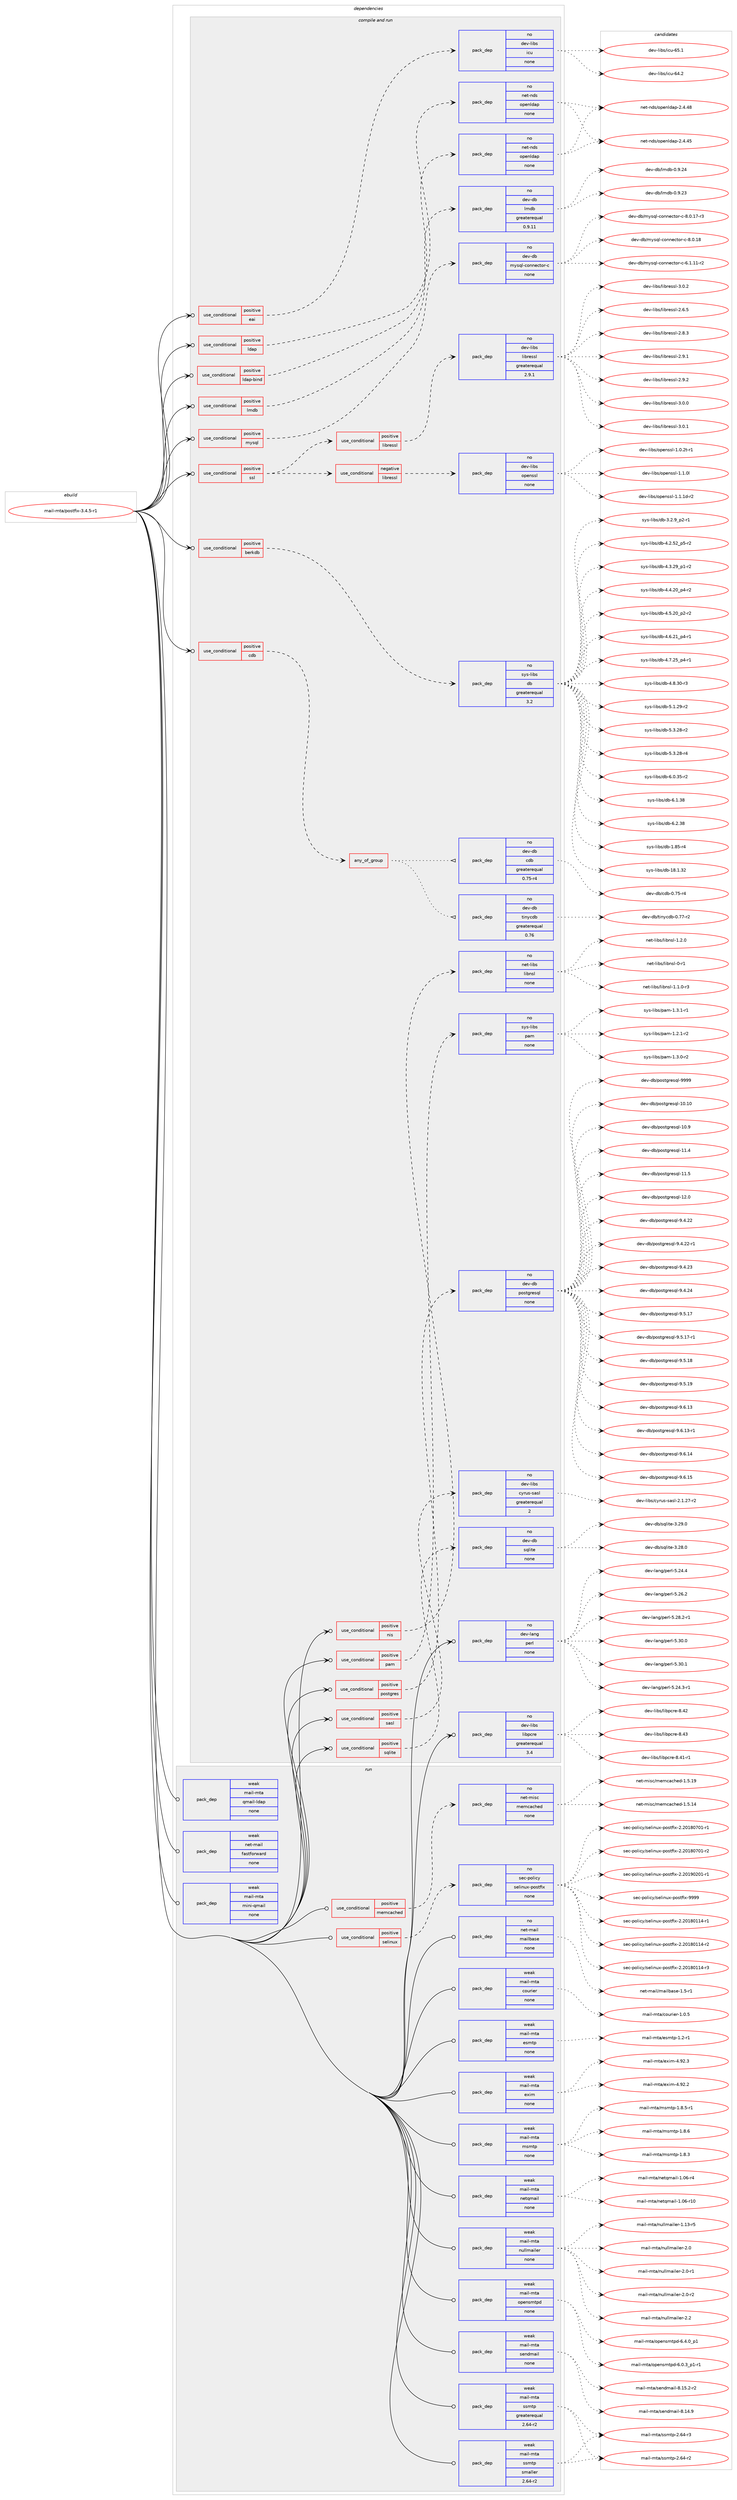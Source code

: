 digraph prolog {

# *************
# Graph options
# *************

newrank=true;
concentrate=true;
compound=true;
graph [rankdir=LR,fontname=Helvetica,fontsize=10,ranksep=1.5];#, ranksep=2.5, nodesep=0.2];
edge  [arrowhead=vee];
node  [fontname=Helvetica,fontsize=10];

# **********
# The ebuild
# **********

subgraph cluster_leftcol {
color=gray;
rank=same;
label=<<i>ebuild</i>>;
id [label="mail-mta/postfix-3.4.5-r1", color=red, width=4, href="../mail-mta/postfix-3.4.5-r1.svg"];
}

# ****************
# The dependencies
# ****************

subgraph cluster_midcol {
color=gray;
label=<<i>dependencies</i>>;
subgraph cluster_compile {
fillcolor="#eeeeee";
style=filled;
label=<<i>compile</i>>;
}
subgraph cluster_compileandrun {
fillcolor="#eeeeee";
style=filled;
label=<<i>compile and run</i>>;
subgraph cond188681 {
dependency774071 [label=<<TABLE BORDER="0" CELLBORDER="1" CELLSPACING="0" CELLPADDING="4"><TR><TD ROWSPAN="3" CELLPADDING="10">use_conditional</TD></TR><TR><TD>positive</TD></TR><TR><TD>berkdb</TD></TR></TABLE>>, shape=none, color=red];
subgraph pack571973 {
dependency774072 [label=<<TABLE BORDER="0" CELLBORDER="1" CELLSPACING="0" CELLPADDING="4" WIDTH="220"><TR><TD ROWSPAN="6" CELLPADDING="30">pack_dep</TD></TR><TR><TD WIDTH="110">no</TD></TR><TR><TD>sys-libs</TD></TR><TR><TD>db</TD></TR><TR><TD>greaterequal</TD></TR><TR><TD>3.2</TD></TR></TABLE>>, shape=none, color=blue];
}
dependency774071:e -> dependency774072:w [weight=20,style="dashed",arrowhead="vee"];
}
id:e -> dependency774071:w [weight=20,style="solid",arrowhead="odotvee"];
subgraph cond188682 {
dependency774073 [label=<<TABLE BORDER="0" CELLBORDER="1" CELLSPACING="0" CELLPADDING="4"><TR><TD ROWSPAN="3" CELLPADDING="10">use_conditional</TD></TR><TR><TD>positive</TD></TR><TR><TD>cdb</TD></TR></TABLE>>, shape=none, color=red];
subgraph any13003 {
dependency774074 [label=<<TABLE BORDER="0" CELLBORDER="1" CELLSPACING="0" CELLPADDING="4"><TR><TD CELLPADDING="10">any_of_group</TD></TR></TABLE>>, shape=none, color=red];subgraph pack571974 {
dependency774075 [label=<<TABLE BORDER="0" CELLBORDER="1" CELLSPACING="0" CELLPADDING="4" WIDTH="220"><TR><TD ROWSPAN="6" CELLPADDING="30">pack_dep</TD></TR><TR><TD WIDTH="110">no</TD></TR><TR><TD>dev-db</TD></TR><TR><TD>tinycdb</TD></TR><TR><TD>greaterequal</TD></TR><TR><TD>0.76</TD></TR></TABLE>>, shape=none, color=blue];
}
dependency774074:e -> dependency774075:w [weight=20,style="dotted",arrowhead="oinv"];
subgraph pack571975 {
dependency774076 [label=<<TABLE BORDER="0" CELLBORDER="1" CELLSPACING="0" CELLPADDING="4" WIDTH="220"><TR><TD ROWSPAN="6" CELLPADDING="30">pack_dep</TD></TR><TR><TD WIDTH="110">no</TD></TR><TR><TD>dev-db</TD></TR><TR><TD>cdb</TD></TR><TR><TD>greaterequal</TD></TR><TR><TD>0.75-r4</TD></TR></TABLE>>, shape=none, color=blue];
}
dependency774074:e -> dependency774076:w [weight=20,style="dotted",arrowhead="oinv"];
}
dependency774073:e -> dependency774074:w [weight=20,style="dashed",arrowhead="vee"];
}
id:e -> dependency774073:w [weight=20,style="solid",arrowhead="odotvee"];
subgraph cond188683 {
dependency774077 [label=<<TABLE BORDER="0" CELLBORDER="1" CELLSPACING="0" CELLPADDING="4"><TR><TD ROWSPAN="3" CELLPADDING="10">use_conditional</TD></TR><TR><TD>positive</TD></TR><TR><TD>eai</TD></TR></TABLE>>, shape=none, color=red];
subgraph pack571976 {
dependency774078 [label=<<TABLE BORDER="0" CELLBORDER="1" CELLSPACING="0" CELLPADDING="4" WIDTH="220"><TR><TD ROWSPAN="6" CELLPADDING="30">pack_dep</TD></TR><TR><TD WIDTH="110">no</TD></TR><TR><TD>dev-libs</TD></TR><TR><TD>icu</TD></TR><TR><TD>none</TD></TR><TR><TD></TD></TR></TABLE>>, shape=none, color=blue];
}
dependency774077:e -> dependency774078:w [weight=20,style="dashed",arrowhead="vee"];
}
id:e -> dependency774077:w [weight=20,style="solid",arrowhead="odotvee"];
subgraph cond188684 {
dependency774079 [label=<<TABLE BORDER="0" CELLBORDER="1" CELLSPACING="0" CELLPADDING="4"><TR><TD ROWSPAN="3" CELLPADDING="10">use_conditional</TD></TR><TR><TD>positive</TD></TR><TR><TD>ldap</TD></TR></TABLE>>, shape=none, color=red];
subgraph pack571977 {
dependency774080 [label=<<TABLE BORDER="0" CELLBORDER="1" CELLSPACING="0" CELLPADDING="4" WIDTH="220"><TR><TD ROWSPAN="6" CELLPADDING="30">pack_dep</TD></TR><TR><TD WIDTH="110">no</TD></TR><TR><TD>net-nds</TD></TR><TR><TD>openldap</TD></TR><TR><TD>none</TD></TR><TR><TD></TD></TR></TABLE>>, shape=none, color=blue];
}
dependency774079:e -> dependency774080:w [weight=20,style="dashed",arrowhead="vee"];
}
id:e -> dependency774079:w [weight=20,style="solid",arrowhead="odotvee"];
subgraph cond188685 {
dependency774081 [label=<<TABLE BORDER="0" CELLBORDER="1" CELLSPACING="0" CELLPADDING="4"><TR><TD ROWSPAN="3" CELLPADDING="10">use_conditional</TD></TR><TR><TD>positive</TD></TR><TR><TD>ldap-bind</TD></TR></TABLE>>, shape=none, color=red];
subgraph pack571978 {
dependency774082 [label=<<TABLE BORDER="0" CELLBORDER="1" CELLSPACING="0" CELLPADDING="4" WIDTH="220"><TR><TD ROWSPAN="6" CELLPADDING="30">pack_dep</TD></TR><TR><TD WIDTH="110">no</TD></TR><TR><TD>net-nds</TD></TR><TR><TD>openldap</TD></TR><TR><TD>none</TD></TR><TR><TD></TD></TR></TABLE>>, shape=none, color=blue];
}
dependency774081:e -> dependency774082:w [weight=20,style="dashed",arrowhead="vee"];
}
id:e -> dependency774081:w [weight=20,style="solid",arrowhead="odotvee"];
subgraph cond188686 {
dependency774083 [label=<<TABLE BORDER="0" CELLBORDER="1" CELLSPACING="0" CELLPADDING="4"><TR><TD ROWSPAN="3" CELLPADDING="10">use_conditional</TD></TR><TR><TD>positive</TD></TR><TR><TD>lmdb</TD></TR></TABLE>>, shape=none, color=red];
subgraph pack571979 {
dependency774084 [label=<<TABLE BORDER="0" CELLBORDER="1" CELLSPACING="0" CELLPADDING="4" WIDTH="220"><TR><TD ROWSPAN="6" CELLPADDING="30">pack_dep</TD></TR><TR><TD WIDTH="110">no</TD></TR><TR><TD>dev-db</TD></TR><TR><TD>lmdb</TD></TR><TR><TD>greaterequal</TD></TR><TR><TD>0.9.11</TD></TR></TABLE>>, shape=none, color=blue];
}
dependency774083:e -> dependency774084:w [weight=20,style="dashed",arrowhead="vee"];
}
id:e -> dependency774083:w [weight=20,style="solid",arrowhead="odotvee"];
subgraph cond188687 {
dependency774085 [label=<<TABLE BORDER="0" CELLBORDER="1" CELLSPACING="0" CELLPADDING="4"><TR><TD ROWSPAN="3" CELLPADDING="10">use_conditional</TD></TR><TR><TD>positive</TD></TR><TR><TD>mysql</TD></TR></TABLE>>, shape=none, color=red];
subgraph pack571980 {
dependency774086 [label=<<TABLE BORDER="0" CELLBORDER="1" CELLSPACING="0" CELLPADDING="4" WIDTH="220"><TR><TD ROWSPAN="6" CELLPADDING="30">pack_dep</TD></TR><TR><TD WIDTH="110">no</TD></TR><TR><TD>dev-db</TD></TR><TR><TD>mysql-connector-c</TD></TR><TR><TD>none</TD></TR><TR><TD></TD></TR></TABLE>>, shape=none, color=blue];
}
dependency774085:e -> dependency774086:w [weight=20,style="dashed",arrowhead="vee"];
}
id:e -> dependency774085:w [weight=20,style="solid",arrowhead="odotvee"];
subgraph cond188688 {
dependency774087 [label=<<TABLE BORDER="0" CELLBORDER="1" CELLSPACING="0" CELLPADDING="4"><TR><TD ROWSPAN="3" CELLPADDING="10">use_conditional</TD></TR><TR><TD>positive</TD></TR><TR><TD>nis</TD></TR></TABLE>>, shape=none, color=red];
subgraph pack571981 {
dependency774088 [label=<<TABLE BORDER="0" CELLBORDER="1" CELLSPACING="0" CELLPADDING="4" WIDTH="220"><TR><TD ROWSPAN="6" CELLPADDING="30">pack_dep</TD></TR><TR><TD WIDTH="110">no</TD></TR><TR><TD>net-libs</TD></TR><TR><TD>libnsl</TD></TR><TR><TD>none</TD></TR><TR><TD></TD></TR></TABLE>>, shape=none, color=blue];
}
dependency774087:e -> dependency774088:w [weight=20,style="dashed",arrowhead="vee"];
}
id:e -> dependency774087:w [weight=20,style="solid",arrowhead="odotvee"];
subgraph cond188689 {
dependency774089 [label=<<TABLE BORDER="0" CELLBORDER="1" CELLSPACING="0" CELLPADDING="4"><TR><TD ROWSPAN="3" CELLPADDING="10">use_conditional</TD></TR><TR><TD>positive</TD></TR><TR><TD>pam</TD></TR></TABLE>>, shape=none, color=red];
subgraph pack571982 {
dependency774090 [label=<<TABLE BORDER="0" CELLBORDER="1" CELLSPACING="0" CELLPADDING="4" WIDTH="220"><TR><TD ROWSPAN="6" CELLPADDING="30">pack_dep</TD></TR><TR><TD WIDTH="110">no</TD></TR><TR><TD>sys-libs</TD></TR><TR><TD>pam</TD></TR><TR><TD>none</TD></TR><TR><TD></TD></TR></TABLE>>, shape=none, color=blue];
}
dependency774089:e -> dependency774090:w [weight=20,style="dashed",arrowhead="vee"];
}
id:e -> dependency774089:w [weight=20,style="solid",arrowhead="odotvee"];
subgraph cond188690 {
dependency774091 [label=<<TABLE BORDER="0" CELLBORDER="1" CELLSPACING="0" CELLPADDING="4"><TR><TD ROWSPAN="3" CELLPADDING="10">use_conditional</TD></TR><TR><TD>positive</TD></TR><TR><TD>postgres</TD></TR></TABLE>>, shape=none, color=red];
subgraph pack571983 {
dependency774092 [label=<<TABLE BORDER="0" CELLBORDER="1" CELLSPACING="0" CELLPADDING="4" WIDTH="220"><TR><TD ROWSPAN="6" CELLPADDING="30">pack_dep</TD></TR><TR><TD WIDTH="110">no</TD></TR><TR><TD>dev-db</TD></TR><TR><TD>postgresql</TD></TR><TR><TD>none</TD></TR><TR><TD></TD></TR></TABLE>>, shape=none, color=blue];
}
dependency774091:e -> dependency774092:w [weight=20,style="dashed",arrowhead="vee"];
}
id:e -> dependency774091:w [weight=20,style="solid",arrowhead="odotvee"];
subgraph cond188691 {
dependency774093 [label=<<TABLE BORDER="0" CELLBORDER="1" CELLSPACING="0" CELLPADDING="4"><TR><TD ROWSPAN="3" CELLPADDING="10">use_conditional</TD></TR><TR><TD>positive</TD></TR><TR><TD>sasl</TD></TR></TABLE>>, shape=none, color=red];
subgraph pack571984 {
dependency774094 [label=<<TABLE BORDER="0" CELLBORDER="1" CELLSPACING="0" CELLPADDING="4" WIDTH="220"><TR><TD ROWSPAN="6" CELLPADDING="30">pack_dep</TD></TR><TR><TD WIDTH="110">no</TD></TR><TR><TD>dev-libs</TD></TR><TR><TD>cyrus-sasl</TD></TR><TR><TD>greaterequal</TD></TR><TR><TD>2</TD></TR></TABLE>>, shape=none, color=blue];
}
dependency774093:e -> dependency774094:w [weight=20,style="dashed",arrowhead="vee"];
}
id:e -> dependency774093:w [weight=20,style="solid",arrowhead="odotvee"];
subgraph cond188692 {
dependency774095 [label=<<TABLE BORDER="0" CELLBORDER="1" CELLSPACING="0" CELLPADDING="4"><TR><TD ROWSPAN="3" CELLPADDING="10">use_conditional</TD></TR><TR><TD>positive</TD></TR><TR><TD>sqlite</TD></TR></TABLE>>, shape=none, color=red];
subgraph pack571985 {
dependency774096 [label=<<TABLE BORDER="0" CELLBORDER="1" CELLSPACING="0" CELLPADDING="4" WIDTH="220"><TR><TD ROWSPAN="6" CELLPADDING="30">pack_dep</TD></TR><TR><TD WIDTH="110">no</TD></TR><TR><TD>dev-db</TD></TR><TR><TD>sqlite</TD></TR><TR><TD>none</TD></TR><TR><TD></TD></TR></TABLE>>, shape=none, color=blue];
}
dependency774095:e -> dependency774096:w [weight=20,style="dashed",arrowhead="vee"];
}
id:e -> dependency774095:w [weight=20,style="solid",arrowhead="odotvee"];
subgraph cond188693 {
dependency774097 [label=<<TABLE BORDER="0" CELLBORDER="1" CELLSPACING="0" CELLPADDING="4"><TR><TD ROWSPAN="3" CELLPADDING="10">use_conditional</TD></TR><TR><TD>positive</TD></TR><TR><TD>ssl</TD></TR></TABLE>>, shape=none, color=red];
subgraph cond188694 {
dependency774098 [label=<<TABLE BORDER="0" CELLBORDER="1" CELLSPACING="0" CELLPADDING="4"><TR><TD ROWSPAN="3" CELLPADDING="10">use_conditional</TD></TR><TR><TD>negative</TD></TR><TR><TD>libressl</TD></TR></TABLE>>, shape=none, color=red];
subgraph pack571986 {
dependency774099 [label=<<TABLE BORDER="0" CELLBORDER="1" CELLSPACING="0" CELLPADDING="4" WIDTH="220"><TR><TD ROWSPAN="6" CELLPADDING="30">pack_dep</TD></TR><TR><TD WIDTH="110">no</TD></TR><TR><TD>dev-libs</TD></TR><TR><TD>openssl</TD></TR><TR><TD>none</TD></TR><TR><TD></TD></TR></TABLE>>, shape=none, color=blue];
}
dependency774098:e -> dependency774099:w [weight=20,style="dashed",arrowhead="vee"];
}
dependency774097:e -> dependency774098:w [weight=20,style="dashed",arrowhead="vee"];
subgraph cond188695 {
dependency774100 [label=<<TABLE BORDER="0" CELLBORDER="1" CELLSPACING="0" CELLPADDING="4"><TR><TD ROWSPAN="3" CELLPADDING="10">use_conditional</TD></TR><TR><TD>positive</TD></TR><TR><TD>libressl</TD></TR></TABLE>>, shape=none, color=red];
subgraph pack571987 {
dependency774101 [label=<<TABLE BORDER="0" CELLBORDER="1" CELLSPACING="0" CELLPADDING="4" WIDTH="220"><TR><TD ROWSPAN="6" CELLPADDING="30">pack_dep</TD></TR><TR><TD WIDTH="110">no</TD></TR><TR><TD>dev-libs</TD></TR><TR><TD>libressl</TD></TR><TR><TD>greaterequal</TD></TR><TR><TD>2.9.1</TD></TR></TABLE>>, shape=none, color=blue];
}
dependency774100:e -> dependency774101:w [weight=20,style="dashed",arrowhead="vee"];
}
dependency774097:e -> dependency774100:w [weight=20,style="dashed",arrowhead="vee"];
}
id:e -> dependency774097:w [weight=20,style="solid",arrowhead="odotvee"];
subgraph pack571988 {
dependency774102 [label=<<TABLE BORDER="0" CELLBORDER="1" CELLSPACING="0" CELLPADDING="4" WIDTH="220"><TR><TD ROWSPAN="6" CELLPADDING="30">pack_dep</TD></TR><TR><TD WIDTH="110">no</TD></TR><TR><TD>dev-lang</TD></TR><TR><TD>perl</TD></TR><TR><TD>none</TD></TR><TR><TD></TD></TR></TABLE>>, shape=none, color=blue];
}
id:e -> dependency774102:w [weight=20,style="solid",arrowhead="odotvee"];
subgraph pack571989 {
dependency774103 [label=<<TABLE BORDER="0" CELLBORDER="1" CELLSPACING="0" CELLPADDING="4" WIDTH="220"><TR><TD ROWSPAN="6" CELLPADDING="30">pack_dep</TD></TR><TR><TD WIDTH="110">no</TD></TR><TR><TD>dev-libs</TD></TR><TR><TD>libpcre</TD></TR><TR><TD>greaterequal</TD></TR><TR><TD>3.4</TD></TR></TABLE>>, shape=none, color=blue];
}
id:e -> dependency774103:w [weight=20,style="solid",arrowhead="odotvee"];
}
subgraph cluster_run {
fillcolor="#eeeeee";
style=filled;
label=<<i>run</i>>;
subgraph cond188696 {
dependency774104 [label=<<TABLE BORDER="0" CELLBORDER="1" CELLSPACING="0" CELLPADDING="4"><TR><TD ROWSPAN="3" CELLPADDING="10">use_conditional</TD></TR><TR><TD>positive</TD></TR><TR><TD>memcached</TD></TR></TABLE>>, shape=none, color=red];
subgraph pack571990 {
dependency774105 [label=<<TABLE BORDER="0" CELLBORDER="1" CELLSPACING="0" CELLPADDING="4" WIDTH="220"><TR><TD ROWSPAN="6" CELLPADDING="30">pack_dep</TD></TR><TR><TD WIDTH="110">no</TD></TR><TR><TD>net-misc</TD></TR><TR><TD>memcached</TD></TR><TR><TD>none</TD></TR><TR><TD></TD></TR></TABLE>>, shape=none, color=blue];
}
dependency774104:e -> dependency774105:w [weight=20,style="dashed",arrowhead="vee"];
}
id:e -> dependency774104:w [weight=20,style="solid",arrowhead="odot"];
subgraph cond188697 {
dependency774106 [label=<<TABLE BORDER="0" CELLBORDER="1" CELLSPACING="0" CELLPADDING="4"><TR><TD ROWSPAN="3" CELLPADDING="10">use_conditional</TD></TR><TR><TD>positive</TD></TR><TR><TD>selinux</TD></TR></TABLE>>, shape=none, color=red];
subgraph pack571991 {
dependency774107 [label=<<TABLE BORDER="0" CELLBORDER="1" CELLSPACING="0" CELLPADDING="4" WIDTH="220"><TR><TD ROWSPAN="6" CELLPADDING="30">pack_dep</TD></TR><TR><TD WIDTH="110">no</TD></TR><TR><TD>sec-policy</TD></TR><TR><TD>selinux-postfix</TD></TR><TR><TD>none</TD></TR><TR><TD></TD></TR></TABLE>>, shape=none, color=blue];
}
dependency774106:e -> dependency774107:w [weight=20,style="dashed",arrowhead="vee"];
}
id:e -> dependency774106:w [weight=20,style="solid",arrowhead="odot"];
subgraph pack571992 {
dependency774108 [label=<<TABLE BORDER="0" CELLBORDER="1" CELLSPACING="0" CELLPADDING="4" WIDTH="220"><TR><TD ROWSPAN="6" CELLPADDING="30">pack_dep</TD></TR><TR><TD WIDTH="110">no</TD></TR><TR><TD>net-mail</TD></TR><TR><TD>mailbase</TD></TR><TR><TD>none</TD></TR><TR><TD></TD></TR></TABLE>>, shape=none, color=blue];
}
id:e -> dependency774108:w [weight=20,style="solid",arrowhead="odot"];
subgraph pack571993 {
dependency774109 [label=<<TABLE BORDER="0" CELLBORDER="1" CELLSPACING="0" CELLPADDING="4" WIDTH="220"><TR><TD ROWSPAN="6" CELLPADDING="30">pack_dep</TD></TR><TR><TD WIDTH="110">weak</TD></TR><TR><TD>mail-mta</TD></TR><TR><TD>courier</TD></TR><TR><TD>none</TD></TR><TR><TD></TD></TR></TABLE>>, shape=none, color=blue];
}
id:e -> dependency774109:w [weight=20,style="solid",arrowhead="odot"];
subgraph pack571994 {
dependency774110 [label=<<TABLE BORDER="0" CELLBORDER="1" CELLSPACING="0" CELLPADDING="4" WIDTH="220"><TR><TD ROWSPAN="6" CELLPADDING="30">pack_dep</TD></TR><TR><TD WIDTH="110">weak</TD></TR><TR><TD>mail-mta</TD></TR><TR><TD>esmtp</TD></TR><TR><TD>none</TD></TR><TR><TD></TD></TR></TABLE>>, shape=none, color=blue];
}
id:e -> dependency774110:w [weight=20,style="solid",arrowhead="odot"];
subgraph pack571995 {
dependency774111 [label=<<TABLE BORDER="0" CELLBORDER="1" CELLSPACING="0" CELLPADDING="4" WIDTH="220"><TR><TD ROWSPAN="6" CELLPADDING="30">pack_dep</TD></TR><TR><TD WIDTH="110">weak</TD></TR><TR><TD>mail-mta</TD></TR><TR><TD>exim</TD></TR><TR><TD>none</TD></TR><TR><TD></TD></TR></TABLE>>, shape=none, color=blue];
}
id:e -> dependency774111:w [weight=20,style="solid",arrowhead="odot"];
subgraph pack571996 {
dependency774112 [label=<<TABLE BORDER="0" CELLBORDER="1" CELLSPACING="0" CELLPADDING="4" WIDTH="220"><TR><TD ROWSPAN="6" CELLPADDING="30">pack_dep</TD></TR><TR><TD WIDTH="110">weak</TD></TR><TR><TD>mail-mta</TD></TR><TR><TD>mini-qmail</TD></TR><TR><TD>none</TD></TR><TR><TD></TD></TR></TABLE>>, shape=none, color=blue];
}
id:e -> dependency774112:w [weight=20,style="solid",arrowhead="odot"];
subgraph pack571997 {
dependency774113 [label=<<TABLE BORDER="0" CELLBORDER="1" CELLSPACING="0" CELLPADDING="4" WIDTH="220"><TR><TD ROWSPAN="6" CELLPADDING="30">pack_dep</TD></TR><TR><TD WIDTH="110">weak</TD></TR><TR><TD>mail-mta</TD></TR><TR><TD>msmtp</TD></TR><TR><TD>none</TD></TR><TR><TD></TD></TR></TABLE>>, shape=none, color=blue];
}
id:e -> dependency774113:w [weight=20,style="solid",arrowhead="odot"];
subgraph pack571998 {
dependency774114 [label=<<TABLE BORDER="0" CELLBORDER="1" CELLSPACING="0" CELLPADDING="4" WIDTH="220"><TR><TD ROWSPAN="6" CELLPADDING="30">pack_dep</TD></TR><TR><TD WIDTH="110">weak</TD></TR><TR><TD>mail-mta</TD></TR><TR><TD>netqmail</TD></TR><TR><TD>none</TD></TR><TR><TD></TD></TR></TABLE>>, shape=none, color=blue];
}
id:e -> dependency774114:w [weight=20,style="solid",arrowhead="odot"];
subgraph pack571999 {
dependency774115 [label=<<TABLE BORDER="0" CELLBORDER="1" CELLSPACING="0" CELLPADDING="4" WIDTH="220"><TR><TD ROWSPAN="6" CELLPADDING="30">pack_dep</TD></TR><TR><TD WIDTH="110">weak</TD></TR><TR><TD>mail-mta</TD></TR><TR><TD>nullmailer</TD></TR><TR><TD>none</TD></TR><TR><TD></TD></TR></TABLE>>, shape=none, color=blue];
}
id:e -> dependency774115:w [weight=20,style="solid",arrowhead="odot"];
subgraph pack572000 {
dependency774116 [label=<<TABLE BORDER="0" CELLBORDER="1" CELLSPACING="0" CELLPADDING="4" WIDTH="220"><TR><TD ROWSPAN="6" CELLPADDING="30">pack_dep</TD></TR><TR><TD WIDTH="110">weak</TD></TR><TR><TD>mail-mta</TD></TR><TR><TD>opensmtpd</TD></TR><TR><TD>none</TD></TR><TR><TD></TD></TR></TABLE>>, shape=none, color=blue];
}
id:e -> dependency774116:w [weight=20,style="solid",arrowhead="odot"];
subgraph pack572001 {
dependency774117 [label=<<TABLE BORDER="0" CELLBORDER="1" CELLSPACING="0" CELLPADDING="4" WIDTH="220"><TR><TD ROWSPAN="6" CELLPADDING="30">pack_dep</TD></TR><TR><TD WIDTH="110">weak</TD></TR><TR><TD>mail-mta</TD></TR><TR><TD>qmail-ldap</TD></TR><TR><TD>none</TD></TR><TR><TD></TD></TR></TABLE>>, shape=none, color=blue];
}
id:e -> dependency774117:w [weight=20,style="solid",arrowhead="odot"];
subgraph pack572002 {
dependency774118 [label=<<TABLE BORDER="0" CELLBORDER="1" CELLSPACING="0" CELLPADDING="4" WIDTH="220"><TR><TD ROWSPAN="6" CELLPADDING="30">pack_dep</TD></TR><TR><TD WIDTH="110">weak</TD></TR><TR><TD>mail-mta</TD></TR><TR><TD>sendmail</TD></TR><TR><TD>none</TD></TR><TR><TD></TD></TR></TABLE>>, shape=none, color=blue];
}
id:e -> dependency774118:w [weight=20,style="solid",arrowhead="odot"];
subgraph pack572003 {
dependency774119 [label=<<TABLE BORDER="0" CELLBORDER="1" CELLSPACING="0" CELLPADDING="4" WIDTH="220"><TR><TD ROWSPAN="6" CELLPADDING="30">pack_dep</TD></TR><TR><TD WIDTH="110">weak</TD></TR><TR><TD>mail-mta</TD></TR><TR><TD>ssmtp</TD></TR><TR><TD>greaterequal</TD></TR><TR><TD>2.64-r2</TD></TR></TABLE>>, shape=none, color=blue];
}
id:e -> dependency774119:w [weight=20,style="solid",arrowhead="odot"];
subgraph pack572004 {
dependency774120 [label=<<TABLE BORDER="0" CELLBORDER="1" CELLSPACING="0" CELLPADDING="4" WIDTH="220"><TR><TD ROWSPAN="6" CELLPADDING="30">pack_dep</TD></TR><TR><TD WIDTH="110">weak</TD></TR><TR><TD>mail-mta</TD></TR><TR><TD>ssmtp</TD></TR><TR><TD>smaller</TD></TR><TR><TD>2.64-r2</TD></TR></TABLE>>, shape=none, color=blue];
}
id:e -> dependency774120:w [weight=20,style="solid",arrowhead="odot"];
subgraph pack572005 {
dependency774121 [label=<<TABLE BORDER="0" CELLBORDER="1" CELLSPACING="0" CELLPADDING="4" WIDTH="220"><TR><TD ROWSPAN="6" CELLPADDING="30">pack_dep</TD></TR><TR><TD WIDTH="110">weak</TD></TR><TR><TD>net-mail</TD></TR><TR><TD>fastforward</TD></TR><TR><TD>none</TD></TR><TR><TD></TD></TR></TABLE>>, shape=none, color=blue];
}
id:e -> dependency774121:w [weight=20,style="solid",arrowhead="odot"];
}
}

# **************
# The candidates
# **************

subgraph cluster_choices {
rank=same;
color=gray;
label=<<i>candidates</i>>;

subgraph choice571973 {
color=black;
nodesep=1;
choice1151211154510810598115471009845494656534511452 [label="sys-libs/db-1.85-r4", color=red, width=4,href="../sys-libs/db-1.85-r4.svg"];
choice115121115451081059811547100984549564649465150 [label="sys-libs/db-18.1.32", color=red, width=4,href="../sys-libs/db-18.1.32.svg"];
choice1151211154510810598115471009845514650465795112504511449 [label="sys-libs/db-3.2.9_p2-r1", color=red, width=4,href="../sys-libs/db-3.2.9_p2-r1.svg"];
choice115121115451081059811547100984552465046535095112534511450 [label="sys-libs/db-4.2.52_p5-r2", color=red, width=4,href="../sys-libs/db-4.2.52_p5-r2.svg"];
choice115121115451081059811547100984552465146505795112494511450 [label="sys-libs/db-4.3.29_p1-r2", color=red, width=4,href="../sys-libs/db-4.3.29_p1-r2.svg"];
choice115121115451081059811547100984552465246504895112524511450 [label="sys-libs/db-4.4.20_p4-r2", color=red, width=4,href="../sys-libs/db-4.4.20_p4-r2.svg"];
choice115121115451081059811547100984552465346504895112504511450 [label="sys-libs/db-4.5.20_p2-r2", color=red, width=4,href="../sys-libs/db-4.5.20_p2-r2.svg"];
choice115121115451081059811547100984552465446504995112524511449 [label="sys-libs/db-4.6.21_p4-r1", color=red, width=4,href="../sys-libs/db-4.6.21_p4-r1.svg"];
choice115121115451081059811547100984552465546505395112524511449 [label="sys-libs/db-4.7.25_p4-r1", color=red, width=4,href="../sys-libs/db-4.7.25_p4-r1.svg"];
choice11512111545108105981154710098455246564651484511451 [label="sys-libs/db-4.8.30-r3", color=red, width=4,href="../sys-libs/db-4.8.30-r3.svg"];
choice11512111545108105981154710098455346494650574511450 [label="sys-libs/db-5.1.29-r2", color=red, width=4,href="../sys-libs/db-5.1.29-r2.svg"];
choice11512111545108105981154710098455346514650564511450 [label="sys-libs/db-5.3.28-r2", color=red, width=4,href="../sys-libs/db-5.3.28-r2.svg"];
choice11512111545108105981154710098455346514650564511452 [label="sys-libs/db-5.3.28-r4", color=red, width=4,href="../sys-libs/db-5.3.28-r4.svg"];
choice11512111545108105981154710098455446484651534511450 [label="sys-libs/db-6.0.35-r2", color=red, width=4,href="../sys-libs/db-6.0.35-r2.svg"];
choice1151211154510810598115471009845544649465156 [label="sys-libs/db-6.1.38", color=red, width=4,href="../sys-libs/db-6.1.38.svg"];
choice1151211154510810598115471009845544650465156 [label="sys-libs/db-6.2.38", color=red, width=4,href="../sys-libs/db-6.2.38.svg"];
dependency774072:e -> choice1151211154510810598115471009845494656534511452:w [style=dotted,weight="100"];
dependency774072:e -> choice115121115451081059811547100984549564649465150:w [style=dotted,weight="100"];
dependency774072:e -> choice1151211154510810598115471009845514650465795112504511449:w [style=dotted,weight="100"];
dependency774072:e -> choice115121115451081059811547100984552465046535095112534511450:w [style=dotted,weight="100"];
dependency774072:e -> choice115121115451081059811547100984552465146505795112494511450:w [style=dotted,weight="100"];
dependency774072:e -> choice115121115451081059811547100984552465246504895112524511450:w [style=dotted,weight="100"];
dependency774072:e -> choice115121115451081059811547100984552465346504895112504511450:w [style=dotted,weight="100"];
dependency774072:e -> choice115121115451081059811547100984552465446504995112524511449:w [style=dotted,weight="100"];
dependency774072:e -> choice115121115451081059811547100984552465546505395112524511449:w [style=dotted,weight="100"];
dependency774072:e -> choice11512111545108105981154710098455246564651484511451:w [style=dotted,weight="100"];
dependency774072:e -> choice11512111545108105981154710098455346494650574511450:w [style=dotted,weight="100"];
dependency774072:e -> choice11512111545108105981154710098455346514650564511450:w [style=dotted,weight="100"];
dependency774072:e -> choice11512111545108105981154710098455346514650564511452:w [style=dotted,weight="100"];
dependency774072:e -> choice11512111545108105981154710098455446484651534511450:w [style=dotted,weight="100"];
dependency774072:e -> choice1151211154510810598115471009845544649465156:w [style=dotted,weight="100"];
dependency774072:e -> choice1151211154510810598115471009845544650465156:w [style=dotted,weight="100"];
}
subgraph choice571974 {
color=black;
nodesep=1;
choice100101118451009847116105110121991009845484655554511450 [label="dev-db/tinycdb-0.77-r2", color=red, width=4,href="../dev-db/tinycdb-0.77-r2.svg"];
dependency774075:e -> choice100101118451009847116105110121991009845484655554511450:w [style=dotted,weight="100"];
}
subgraph choice571975 {
color=black;
nodesep=1;
choice100101118451009847991009845484655534511452 [label="dev-db/cdb-0.75-r4", color=red, width=4,href="../dev-db/cdb-0.75-r4.svg"];
dependency774076:e -> choice100101118451009847991009845484655534511452:w [style=dotted,weight="100"];
}
subgraph choice571976 {
color=black;
nodesep=1;
choice100101118451081059811547105991174554524650 [label="dev-libs/icu-64.2", color=red, width=4,href="../dev-libs/icu-64.2.svg"];
choice100101118451081059811547105991174554534649 [label="dev-libs/icu-65.1", color=red, width=4,href="../dev-libs/icu-65.1.svg"];
dependency774078:e -> choice100101118451081059811547105991174554524650:w [style=dotted,weight="100"];
dependency774078:e -> choice100101118451081059811547105991174554534649:w [style=dotted,weight="100"];
}
subgraph choice571977 {
color=black;
nodesep=1;
choice11010111645110100115471111121011101081009711245504652465253 [label="net-nds/openldap-2.4.45", color=red, width=4,href="../net-nds/openldap-2.4.45.svg"];
choice11010111645110100115471111121011101081009711245504652465256 [label="net-nds/openldap-2.4.48", color=red, width=4,href="../net-nds/openldap-2.4.48.svg"];
dependency774080:e -> choice11010111645110100115471111121011101081009711245504652465253:w [style=dotted,weight="100"];
dependency774080:e -> choice11010111645110100115471111121011101081009711245504652465256:w [style=dotted,weight="100"];
}
subgraph choice571978 {
color=black;
nodesep=1;
choice11010111645110100115471111121011101081009711245504652465253 [label="net-nds/openldap-2.4.45", color=red, width=4,href="../net-nds/openldap-2.4.45.svg"];
choice11010111645110100115471111121011101081009711245504652465256 [label="net-nds/openldap-2.4.48", color=red, width=4,href="../net-nds/openldap-2.4.48.svg"];
dependency774082:e -> choice11010111645110100115471111121011101081009711245504652465253:w [style=dotted,weight="100"];
dependency774082:e -> choice11010111645110100115471111121011101081009711245504652465256:w [style=dotted,weight="100"];
}
subgraph choice571979 {
color=black;
nodesep=1;
choice1001011184510098471081091009845484657465051 [label="dev-db/lmdb-0.9.23", color=red, width=4,href="../dev-db/lmdb-0.9.23.svg"];
choice1001011184510098471081091009845484657465052 [label="dev-db/lmdb-0.9.24", color=red, width=4,href="../dev-db/lmdb-0.9.24.svg"];
dependency774084:e -> choice1001011184510098471081091009845484657465051:w [style=dotted,weight="100"];
dependency774084:e -> choice1001011184510098471081091009845484657465052:w [style=dotted,weight="100"];
}
subgraph choice571980 {
color=black;
nodesep=1;
choice1001011184510098471091211151131084599111110110101991161111144599455446494649494511450 [label="dev-db/mysql-connector-c-6.1.11-r2", color=red, width=4,href="../dev-db/mysql-connector-c-6.1.11-r2.svg"];
choice1001011184510098471091211151131084599111110110101991161111144599455646484649554511451 [label="dev-db/mysql-connector-c-8.0.17-r3", color=red, width=4,href="../dev-db/mysql-connector-c-8.0.17-r3.svg"];
choice100101118451009847109121115113108459911111011010199116111114459945564648464956 [label="dev-db/mysql-connector-c-8.0.18", color=red, width=4,href="../dev-db/mysql-connector-c-8.0.18.svg"];
dependency774086:e -> choice1001011184510098471091211151131084599111110110101991161111144599455446494649494511450:w [style=dotted,weight="100"];
dependency774086:e -> choice1001011184510098471091211151131084599111110110101991161111144599455646484649554511451:w [style=dotted,weight="100"];
dependency774086:e -> choice100101118451009847109121115113108459911111011010199116111114459945564648464956:w [style=dotted,weight="100"];
}
subgraph choice571981 {
color=black;
nodesep=1;
choice1101011164510810598115471081059811011510845484511449 [label="net-libs/libnsl-0-r1", color=red, width=4,href="../net-libs/libnsl-0-r1.svg"];
choice110101116451081059811547108105981101151084549464946484511451 [label="net-libs/libnsl-1.1.0-r3", color=red, width=4,href="../net-libs/libnsl-1.1.0-r3.svg"];
choice11010111645108105981154710810598110115108454946504648 [label="net-libs/libnsl-1.2.0", color=red, width=4,href="../net-libs/libnsl-1.2.0.svg"];
dependency774088:e -> choice1101011164510810598115471081059811011510845484511449:w [style=dotted,weight="100"];
dependency774088:e -> choice110101116451081059811547108105981101151084549464946484511451:w [style=dotted,weight="100"];
dependency774088:e -> choice11010111645108105981154710810598110115108454946504648:w [style=dotted,weight="100"];
}
subgraph choice571982 {
color=black;
nodesep=1;
choice115121115451081059811547112971094549465046494511450 [label="sys-libs/pam-1.2.1-r2", color=red, width=4,href="../sys-libs/pam-1.2.1-r2.svg"];
choice115121115451081059811547112971094549465146484511450 [label="sys-libs/pam-1.3.0-r2", color=red, width=4,href="../sys-libs/pam-1.3.0-r2.svg"];
choice115121115451081059811547112971094549465146494511449 [label="sys-libs/pam-1.3.1-r1", color=red, width=4,href="../sys-libs/pam-1.3.1-r1.svg"];
dependency774090:e -> choice115121115451081059811547112971094549465046494511450:w [style=dotted,weight="100"];
dependency774090:e -> choice115121115451081059811547112971094549465146484511450:w [style=dotted,weight="100"];
dependency774090:e -> choice115121115451081059811547112971094549465146494511449:w [style=dotted,weight="100"];
}
subgraph choice571983 {
color=black;
nodesep=1;
choice100101118451009847112111115116103114101115113108454948464948 [label="dev-db/postgresql-10.10", color=red, width=4,href="../dev-db/postgresql-10.10.svg"];
choice1001011184510098471121111151161031141011151131084549484657 [label="dev-db/postgresql-10.9", color=red, width=4,href="../dev-db/postgresql-10.9.svg"];
choice1001011184510098471121111151161031141011151131084549494652 [label="dev-db/postgresql-11.4", color=red, width=4,href="../dev-db/postgresql-11.4.svg"];
choice1001011184510098471121111151161031141011151131084549494653 [label="dev-db/postgresql-11.5", color=red, width=4,href="../dev-db/postgresql-11.5.svg"];
choice1001011184510098471121111151161031141011151131084549504648 [label="dev-db/postgresql-12.0", color=red, width=4,href="../dev-db/postgresql-12.0.svg"];
choice10010111845100984711211111511610311410111511310845574652465050 [label="dev-db/postgresql-9.4.22", color=red, width=4,href="../dev-db/postgresql-9.4.22.svg"];
choice100101118451009847112111115116103114101115113108455746524650504511449 [label="dev-db/postgresql-9.4.22-r1", color=red, width=4,href="../dev-db/postgresql-9.4.22-r1.svg"];
choice10010111845100984711211111511610311410111511310845574652465051 [label="dev-db/postgresql-9.4.23", color=red, width=4,href="../dev-db/postgresql-9.4.23.svg"];
choice10010111845100984711211111511610311410111511310845574652465052 [label="dev-db/postgresql-9.4.24", color=red, width=4,href="../dev-db/postgresql-9.4.24.svg"];
choice10010111845100984711211111511610311410111511310845574653464955 [label="dev-db/postgresql-9.5.17", color=red, width=4,href="../dev-db/postgresql-9.5.17.svg"];
choice100101118451009847112111115116103114101115113108455746534649554511449 [label="dev-db/postgresql-9.5.17-r1", color=red, width=4,href="../dev-db/postgresql-9.5.17-r1.svg"];
choice10010111845100984711211111511610311410111511310845574653464956 [label="dev-db/postgresql-9.5.18", color=red, width=4,href="../dev-db/postgresql-9.5.18.svg"];
choice10010111845100984711211111511610311410111511310845574653464957 [label="dev-db/postgresql-9.5.19", color=red, width=4,href="../dev-db/postgresql-9.5.19.svg"];
choice10010111845100984711211111511610311410111511310845574654464951 [label="dev-db/postgresql-9.6.13", color=red, width=4,href="../dev-db/postgresql-9.6.13.svg"];
choice100101118451009847112111115116103114101115113108455746544649514511449 [label="dev-db/postgresql-9.6.13-r1", color=red, width=4,href="../dev-db/postgresql-9.6.13-r1.svg"];
choice10010111845100984711211111511610311410111511310845574654464952 [label="dev-db/postgresql-9.6.14", color=red, width=4,href="../dev-db/postgresql-9.6.14.svg"];
choice10010111845100984711211111511610311410111511310845574654464953 [label="dev-db/postgresql-9.6.15", color=red, width=4,href="../dev-db/postgresql-9.6.15.svg"];
choice1001011184510098471121111151161031141011151131084557575757 [label="dev-db/postgresql-9999", color=red, width=4,href="../dev-db/postgresql-9999.svg"];
dependency774092:e -> choice100101118451009847112111115116103114101115113108454948464948:w [style=dotted,weight="100"];
dependency774092:e -> choice1001011184510098471121111151161031141011151131084549484657:w [style=dotted,weight="100"];
dependency774092:e -> choice1001011184510098471121111151161031141011151131084549494652:w [style=dotted,weight="100"];
dependency774092:e -> choice1001011184510098471121111151161031141011151131084549494653:w [style=dotted,weight="100"];
dependency774092:e -> choice1001011184510098471121111151161031141011151131084549504648:w [style=dotted,weight="100"];
dependency774092:e -> choice10010111845100984711211111511610311410111511310845574652465050:w [style=dotted,weight="100"];
dependency774092:e -> choice100101118451009847112111115116103114101115113108455746524650504511449:w [style=dotted,weight="100"];
dependency774092:e -> choice10010111845100984711211111511610311410111511310845574652465051:w [style=dotted,weight="100"];
dependency774092:e -> choice10010111845100984711211111511610311410111511310845574652465052:w [style=dotted,weight="100"];
dependency774092:e -> choice10010111845100984711211111511610311410111511310845574653464955:w [style=dotted,weight="100"];
dependency774092:e -> choice100101118451009847112111115116103114101115113108455746534649554511449:w [style=dotted,weight="100"];
dependency774092:e -> choice10010111845100984711211111511610311410111511310845574653464956:w [style=dotted,weight="100"];
dependency774092:e -> choice10010111845100984711211111511610311410111511310845574653464957:w [style=dotted,weight="100"];
dependency774092:e -> choice10010111845100984711211111511610311410111511310845574654464951:w [style=dotted,weight="100"];
dependency774092:e -> choice100101118451009847112111115116103114101115113108455746544649514511449:w [style=dotted,weight="100"];
dependency774092:e -> choice10010111845100984711211111511610311410111511310845574654464952:w [style=dotted,weight="100"];
dependency774092:e -> choice10010111845100984711211111511610311410111511310845574654464953:w [style=dotted,weight="100"];
dependency774092:e -> choice1001011184510098471121111151161031141011151131084557575757:w [style=dotted,weight="100"];
}
subgraph choice571984 {
color=black;
nodesep=1;
choice100101118451081059811547991211141171154511597115108455046494650554511450 [label="dev-libs/cyrus-sasl-2.1.27-r2", color=red, width=4,href="../dev-libs/cyrus-sasl-2.1.27-r2.svg"];
dependency774094:e -> choice100101118451081059811547991211141171154511597115108455046494650554511450:w [style=dotted,weight="100"];
}
subgraph choice571985 {
color=black;
nodesep=1;
choice10010111845100984711511310810511610145514650564648 [label="dev-db/sqlite-3.28.0", color=red, width=4,href="../dev-db/sqlite-3.28.0.svg"];
choice10010111845100984711511310810511610145514650574648 [label="dev-db/sqlite-3.29.0", color=red, width=4,href="../dev-db/sqlite-3.29.0.svg"];
dependency774096:e -> choice10010111845100984711511310810511610145514650564648:w [style=dotted,weight="100"];
dependency774096:e -> choice10010111845100984711511310810511610145514650574648:w [style=dotted,weight="100"];
}
subgraph choice571986 {
color=black;
nodesep=1;
choice1001011184510810598115471111121011101151151084549464846501164511449 [label="dev-libs/openssl-1.0.2t-r1", color=red, width=4,href="../dev-libs/openssl-1.0.2t-r1.svg"];
choice100101118451081059811547111112101110115115108454946494648108 [label="dev-libs/openssl-1.1.0l", color=red, width=4,href="../dev-libs/openssl-1.1.0l.svg"];
choice1001011184510810598115471111121011101151151084549464946491004511450 [label="dev-libs/openssl-1.1.1d-r2", color=red, width=4,href="../dev-libs/openssl-1.1.1d-r2.svg"];
dependency774099:e -> choice1001011184510810598115471111121011101151151084549464846501164511449:w [style=dotted,weight="100"];
dependency774099:e -> choice100101118451081059811547111112101110115115108454946494648108:w [style=dotted,weight="100"];
dependency774099:e -> choice1001011184510810598115471111121011101151151084549464946491004511450:w [style=dotted,weight="100"];
}
subgraph choice571987 {
color=black;
nodesep=1;
choice10010111845108105981154710810598114101115115108455046544653 [label="dev-libs/libressl-2.6.5", color=red, width=4,href="../dev-libs/libressl-2.6.5.svg"];
choice10010111845108105981154710810598114101115115108455046564651 [label="dev-libs/libressl-2.8.3", color=red, width=4,href="../dev-libs/libressl-2.8.3.svg"];
choice10010111845108105981154710810598114101115115108455046574649 [label="dev-libs/libressl-2.9.1", color=red, width=4,href="../dev-libs/libressl-2.9.1.svg"];
choice10010111845108105981154710810598114101115115108455046574650 [label="dev-libs/libressl-2.9.2", color=red, width=4,href="../dev-libs/libressl-2.9.2.svg"];
choice10010111845108105981154710810598114101115115108455146484648 [label="dev-libs/libressl-3.0.0", color=red, width=4,href="../dev-libs/libressl-3.0.0.svg"];
choice10010111845108105981154710810598114101115115108455146484649 [label="dev-libs/libressl-3.0.1", color=red, width=4,href="../dev-libs/libressl-3.0.1.svg"];
choice10010111845108105981154710810598114101115115108455146484650 [label="dev-libs/libressl-3.0.2", color=red, width=4,href="../dev-libs/libressl-3.0.2.svg"];
dependency774101:e -> choice10010111845108105981154710810598114101115115108455046544653:w [style=dotted,weight="100"];
dependency774101:e -> choice10010111845108105981154710810598114101115115108455046564651:w [style=dotted,weight="100"];
dependency774101:e -> choice10010111845108105981154710810598114101115115108455046574649:w [style=dotted,weight="100"];
dependency774101:e -> choice10010111845108105981154710810598114101115115108455046574650:w [style=dotted,weight="100"];
dependency774101:e -> choice10010111845108105981154710810598114101115115108455146484648:w [style=dotted,weight="100"];
dependency774101:e -> choice10010111845108105981154710810598114101115115108455146484649:w [style=dotted,weight="100"];
dependency774101:e -> choice10010111845108105981154710810598114101115115108455146484650:w [style=dotted,weight="100"];
}
subgraph choice571988 {
color=black;
nodesep=1;
choice100101118451089711010347112101114108455346505246514511449 [label="dev-lang/perl-5.24.3-r1", color=red, width=4,href="../dev-lang/perl-5.24.3-r1.svg"];
choice10010111845108971101034711210111410845534650524652 [label="dev-lang/perl-5.24.4", color=red, width=4,href="../dev-lang/perl-5.24.4.svg"];
choice10010111845108971101034711210111410845534650544650 [label="dev-lang/perl-5.26.2", color=red, width=4,href="../dev-lang/perl-5.26.2.svg"];
choice100101118451089711010347112101114108455346505646504511449 [label="dev-lang/perl-5.28.2-r1", color=red, width=4,href="../dev-lang/perl-5.28.2-r1.svg"];
choice10010111845108971101034711210111410845534651484648 [label="dev-lang/perl-5.30.0", color=red, width=4,href="../dev-lang/perl-5.30.0.svg"];
choice10010111845108971101034711210111410845534651484649 [label="dev-lang/perl-5.30.1", color=red, width=4,href="../dev-lang/perl-5.30.1.svg"];
dependency774102:e -> choice100101118451089711010347112101114108455346505246514511449:w [style=dotted,weight="100"];
dependency774102:e -> choice10010111845108971101034711210111410845534650524652:w [style=dotted,weight="100"];
dependency774102:e -> choice10010111845108971101034711210111410845534650544650:w [style=dotted,weight="100"];
dependency774102:e -> choice100101118451089711010347112101114108455346505646504511449:w [style=dotted,weight="100"];
dependency774102:e -> choice10010111845108971101034711210111410845534651484648:w [style=dotted,weight="100"];
dependency774102:e -> choice10010111845108971101034711210111410845534651484649:w [style=dotted,weight="100"];
}
subgraph choice571989 {
color=black;
nodesep=1;
choice100101118451081059811547108105981129911410145564652494511449 [label="dev-libs/libpcre-8.41-r1", color=red, width=4,href="../dev-libs/libpcre-8.41-r1.svg"];
choice10010111845108105981154710810598112991141014556465250 [label="dev-libs/libpcre-8.42", color=red, width=4,href="../dev-libs/libpcre-8.42.svg"];
choice10010111845108105981154710810598112991141014556465251 [label="dev-libs/libpcre-8.43", color=red, width=4,href="../dev-libs/libpcre-8.43.svg"];
dependency774103:e -> choice100101118451081059811547108105981129911410145564652494511449:w [style=dotted,weight="100"];
dependency774103:e -> choice10010111845108105981154710810598112991141014556465250:w [style=dotted,weight="100"];
dependency774103:e -> choice10010111845108105981154710810598112991141014556465251:w [style=dotted,weight="100"];
}
subgraph choice571990 {
color=black;
nodesep=1;
choice11010111645109105115994710910110999979910410110045494653464952 [label="net-misc/memcached-1.5.14", color=red, width=4,href="../net-misc/memcached-1.5.14.svg"];
choice11010111645109105115994710910110999979910410110045494653464957 [label="net-misc/memcached-1.5.19", color=red, width=4,href="../net-misc/memcached-1.5.19.svg"];
dependency774105:e -> choice11010111645109105115994710910110999979910410110045494653464952:w [style=dotted,weight="100"];
dependency774105:e -> choice11010111645109105115994710910110999979910410110045494653464957:w [style=dotted,weight="100"];
}
subgraph choice571991 {
color=black;
nodesep=1;
choice115101994511211110810599121471151011081051101171204511211111511610210512045504650484956484949524511449 [label="sec-policy/selinux-postfix-2.20180114-r1", color=red, width=4,href="../sec-policy/selinux-postfix-2.20180114-r1.svg"];
choice115101994511211110810599121471151011081051101171204511211111511610210512045504650484956484949524511450 [label="sec-policy/selinux-postfix-2.20180114-r2", color=red, width=4,href="../sec-policy/selinux-postfix-2.20180114-r2.svg"];
choice115101994511211110810599121471151011081051101171204511211111511610210512045504650484956484949524511451 [label="sec-policy/selinux-postfix-2.20180114-r3", color=red, width=4,href="../sec-policy/selinux-postfix-2.20180114-r3.svg"];
choice115101994511211110810599121471151011081051101171204511211111511610210512045504650484956485548494511449 [label="sec-policy/selinux-postfix-2.20180701-r1", color=red, width=4,href="../sec-policy/selinux-postfix-2.20180701-r1.svg"];
choice115101994511211110810599121471151011081051101171204511211111511610210512045504650484956485548494511450 [label="sec-policy/selinux-postfix-2.20180701-r2", color=red, width=4,href="../sec-policy/selinux-postfix-2.20180701-r2.svg"];
choice115101994511211110810599121471151011081051101171204511211111511610210512045504650484957485048494511449 [label="sec-policy/selinux-postfix-2.20190201-r1", color=red, width=4,href="../sec-policy/selinux-postfix-2.20190201-r1.svg"];
choice11510199451121111081059912147115101108105110117120451121111151161021051204557575757 [label="sec-policy/selinux-postfix-9999", color=red, width=4,href="../sec-policy/selinux-postfix-9999.svg"];
dependency774107:e -> choice115101994511211110810599121471151011081051101171204511211111511610210512045504650484956484949524511449:w [style=dotted,weight="100"];
dependency774107:e -> choice115101994511211110810599121471151011081051101171204511211111511610210512045504650484956484949524511450:w [style=dotted,weight="100"];
dependency774107:e -> choice115101994511211110810599121471151011081051101171204511211111511610210512045504650484956484949524511451:w [style=dotted,weight="100"];
dependency774107:e -> choice115101994511211110810599121471151011081051101171204511211111511610210512045504650484956485548494511449:w [style=dotted,weight="100"];
dependency774107:e -> choice115101994511211110810599121471151011081051101171204511211111511610210512045504650484956485548494511450:w [style=dotted,weight="100"];
dependency774107:e -> choice115101994511211110810599121471151011081051101171204511211111511610210512045504650484957485048494511449:w [style=dotted,weight="100"];
dependency774107:e -> choice11510199451121111081059912147115101108105110117120451121111151161021051204557575757:w [style=dotted,weight="100"];
}
subgraph choice571992 {
color=black;
nodesep=1;
choice110101116451099710510847109971051089897115101454946534511449 [label="net-mail/mailbase-1.5-r1", color=red, width=4,href="../net-mail/mailbase-1.5-r1.svg"];
dependency774108:e -> choice110101116451099710510847109971051089897115101454946534511449:w [style=dotted,weight="100"];
}
subgraph choice571993 {
color=black;
nodesep=1;
choice1099710510845109116974799111117114105101114454946484653 [label="mail-mta/courier-1.0.5", color=red, width=4,href="../mail-mta/courier-1.0.5.svg"];
dependency774109:e -> choice1099710510845109116974799111117114105101114454946484653:w [style=dotted,weight="100"];
}
subgraph choice571994 {
color=black;
nodesep=1;
choice10997105108451091169747101115109116112454946504511449 [label="mail-mta/esmtp-1.2-r1", color=red, width=4,href="../mail-mta/esmtp-1.2-r1.svg"];
dependency774110:e -> choice10997105108451091169747101115109116112454946504511449:w [style=dotted,weight="100"];
}
subgraph choice571995 {
color=black;
nodesep=1;
choice1099710510845109116974710112010510945524657504650 [label="mail-mta/exim-4.92.2", color=red, width=4,href="../mail-mta/exim-4.92.2.svg"];
choice1099710510845109116974710112010510945524657504651 [label="mail-mta/exim-4.92.3", color=red, width=4,href="../mail-mta/exim-4.92.3.svg"];
dependency774111:e -> choice1099710510845109116974710112010510945524657504650:w [style=dotted,weight="100"];
dependency774111:e -> choice1099710510845109116974710112010510945524657504651:w [style=dotted,weight="100"];
}
subgraph choice571996 {
color=black;
nodesep=1;
}
subgraph choice571997 {
color=black;
nodesep=1;
choice10997105108451091169747109115109116112454946564651 [label="mail-mta/msmtp-1.8.3", color=red, width=4,href="../mail-mta/msmtp-1.8.3.svg"];
choice109971051084510911697471091151091161124549465646534511449 [label="mail-mta/msmtp-1.8.5-r1", color=red, width=4,href="../mail-mta/msmtp-1.8.5-r1.svg"];
choice10997105108451091169747109115109116112454946564654 [label="mail-mta/msmtp-1.8.6", color=red, width=4,href="../mail-mta/msmtp-1.8.6.svg"];
dependency774113:e -> choice10997105108451091169747109115109116112454946564651:w [style=dotted,weight="100"];
dependency774113:e -> choice109971051084510911697471091151091161124549465646534511449:w [style=dotted,weight="100"];
dependency774113:e -> choice10997105108451091169747109115109116112454946564654:w [style=dotted,weight="100"];
}
subgraph choice571998 {
color=black;
nodesep=1;
choice10997105108451091169747110101116113109971051084549464854451144948 [label="mail-mta/netqmail-1.06-r10", color=red, width=4,href="../mail-mta/netqmail-1.06-r10.svg"];
choice109971051084510911697471101011161131099710510845494648544511452 [label="mail-mta/netqmail-1.06-r4", color=red, width=4,href="../mail-mta/netqmail-1.06-r4.svg"];
dependency774114:e -> choice10997105108451091169747110101116113109971051084549464854451144948:w [style=dotted,weight="100"];
dependency774114:e -> choice109971051084510911697471101011161131099710510845494648544511452:w [style=dotted,weight="100"];
}
subgraph choice571999 {
color=black;
nodesep=1;
choice109971051084510911697471101171081081099710510810111445494649514511453 [label="mail-mta/nullmailer-1.13-r5", color=red, width=4,href="../mail-mta/nullmailer-1.13-r5.svg"];
choice109971051084510911697471101171081081099710510810111445504648 [label="mail-mta/nullmailer-2.0", color=red, width=4,href="../mail-mta/nullmailer-2.0.svg"];
choice1099710510845109116974711011710810810997105108101114455046484511449 [label="mail-mta/nullmailer-2.0-r1", color=red, width=4,href="../mail-mta/nullmailer-2.0-r1.svg"];
choice1099710510845109116974711011710810810997105108101114455046484511450 [label="mail-mta/nullmailer-2.0-r2", color=red, width=4,href="../mail-mta/nullmailer-2.0-r2.svg"];
choice109971051084510911697471101171081081099710510810111445504650 [label="mail-mta/nullmailer-2.2", color=red, width=4,href="../mail-mta/nullmailer-2.2.svg"];
dependency774115:e -> choice109971051084510911697471101171081081099710510810111445494649514511453:w [style=dotted,weight="100"];
dependency774115:e -> choice109971051084510911697471101171081081099710510810111445504648:w [style=dotted,weight="100"];
dependency774115:e -> choice1099710510845109116974711011710810810997105108101114455046484511449:w [style=dotted,weight="100"];
dependency774115:e -> choice1099710510845109116974711011710810810997105108101114455046484511450:w [style=dotted,weight="100"];
dependency774115:e -> choice109971051084510911697471101171081081099710510810111445504650:w [style=dotted,weight="100"];
}
subgraph choice572000 {
color=black;
nodesep=1;
choice1099710510845109116974711111210111011510911611210045544648465195112494511449 [label="mail-mta/opensmtpd-6.0.3_p1-r1", color=red, width=4,href="../mail-mta/opensmtpd-6.0.3_p1-r1.svg"];
choice109971051084510911697471111121011101151091161121004554465246489511249 [label="mail-mta/opensmtpd-6.4.0_p1", color=red, width=4,href="../mail-mta/opensmtpd-6.4.0_p1.svg"];
dependency774116:e -> choice1099710510845109116974711111210111011510911611210045544648465195112494511449:w [style=dotted,weight="100"];
dependency774116:e -> choice109971051084510911697471111121011101151091161121004554465246489511249:w [style=dotted,weight="100"];
}
subgraph choice572001 {
color=black;
nodesep=1;
}
subgraph choice572002 {
color=black;
nodesep=1;
choice109971051084510911697471151011101001099710510845564649524657 [label="mail-mta/sendmail-8.14.9", color=red, width=4,href="../mail-mta/sendmail-8.14.9.svg"];
choice1099710510845109116974711510111010010997105108455646495346504511450 [label="mail-mta/sendmail-8.15.2-r2", color=red, width=4,href="../mail-mta/sendmail-8.15.2-r2.svg"];
dependency774118:e -> choice109971051084510911697471151011101001099710510845564649524657:w [style=dotted,weight="100"];
dependency774118:e -> choice1099710510845109116974711510111010010997105108455646495346504511450:w [style=dotted,weight="100"];
}
subgraph choice572003 {
color=black;
nodesep=1;
choice1099710510845109116974711511510911611245504654524511450 [label="mail-mta/ssmtp-2.64-r2", color=red, width=4,href="../mail-mta/ssmtp-2.64-r2.svg"];
choice1099710510845109116974711511510911611245504654524511451 [label="mail-mta/ssmtp-2.64-r3", color=red, width=4,href="../mail-mta/ssmtp-2.64-r3.svg"];
dependency774119:e -> choice1099710510845109116974711511510911611245504654524511450:w [style=dotted,weight="100"];
dependency774119:e -> choice1099710510845109116974711511510911611245504654524511451:w [style=dotted,weight="100"];
}
subgraph choice572004 {
color=black;
nodesep=1;
choice1099710510845109116974711511510911611245504654524511450 [label="mail-mta/ssmtp-2.64-r2", color=red, width=4,href="../mail-mta/ssmtp-2.64-r2.svg"];
choice1099710510845109116974711511510911611245504654524511451 [label="mail-mta/ssmtp-2.64-r3", color=red, width=4,href="../mail-mta/ssmtp-2.64-r3.svg"];
dependency774120:e -> choice1099710510845109116974711511510911611245504654524511450:w [style=dotted,weight="100"];
dependency774120:e -> choice1099710510845109116974711511510911611245504654524511451:w [style=dotted,weight="100"];
}
subgraph choice572005 {
color=black;
nodesep=1;
}
}

}
